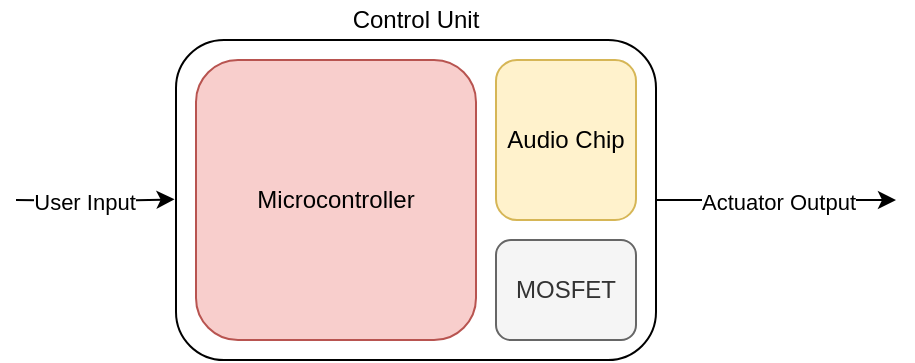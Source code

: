 <mxfile version="14.9.6" type="device"><diagram id="o79KalL_9RZbrmC2_0mq" name="Page-1"><mxGraphModel dx="629" dy="346" grid="1" gridSize="10" guides="1" tooltips="1" connect="0" arrows="1" fold="1" page="1" pageScale="1" pageWidth="850" pageHeight="1100" math="0" shadow="0"><root><mxCell id="0"/><mxCell id="1" parent="0"/><mxCell id="3fOxRgZjLIFoNbEvo204-14" style="edgeStyle=orthogonalEdgeStyle;rounded=0;orthogonalLoop=1;jettySize=auto;html=1;" edge="1" parent="1" source="3fOxRgZjLIFoNbEvo204-1"><mxGeometry relative="1" as="geometry"><mxPoint x="550" y="140" as="targetPoint"/></mxGeometry></mxCell><mxCell id="3fOxRgZjLIFoNbEvo204-15" value="Actuator Output" style="edgeLabel;html=1;align=center;verticalAlign=middle;resizable=0;points=[];" vertex="1" connectable="0" parent="3fOxRgZjLIFoNbEvo204-14"><mxGeometry x="0.175" y="-1" relative="1" as="geometry"><mxPoint x="-10" y="-1" as="offset"/></mxGeometry></mxCell><mxCell id="3fOxRgZjLIFoNbEvo204-1" value="" style="rounded=1;whiteSpace=wrap;html=1;fillColor=none;" vertex="1" parent="1"><mxGeometry x="190" y="60" width="240" height="160" as="geometry"/></mxCell><mxCell id="3fOxRgZjLIFoNbEvo204-2" value="Control Unit" style="text;html=1;strokeColor=none;fillColor=none;align=center;verticalAlign=middle;whiteSpace=wrap;rounded=0;" vertex="1" parent="1"><mxGeometry x="270" y="40" width="80" height="20" as="geometry"/></mxCell><mxCell id="3fOxRgZjLIFoNbEvo204-3" value="Microcontroller" style="rounded=1;whiteSpace=wrap;html=1;fillColor=#f8cecc;strokeColor=#b85450;" vertex="1" parent="1"><mxGeometry x="200" y="70" width="140" height="140" as="geometry"/></mxCell><mxCell id="3fOxRgZjLIFoNbEvo204-4" value="Audio Chip" style="rounded=1;whiteSpace=wrap;html=1;fillColor=#fff2cc;strokeColor=#d6b656;" vertex="1" parent="1"><mxGeometry x="350" y="70" width="70" height="80" as="geometry"/></mxCell><mxCell id="3fOxRgZjLIFoNbEvo204-6" value="MOSFET" style="rounded=1;whiteSpace=wrap;html=1;fillColor=#f5f5f5;strokeColor=#666666;fontColor=#333333;" vertex="1" parent="1"><mxGeometry x="350" y="160" width="70" height="50" as="geometry"/></mxCell><mxCell id="3fOxRgZjLIFoNbEvo204-12" style="edgeStyle=orthogonalEdgeStyle;rounded=0;orthogonalLoop=1;jettySize=auto;html=1;entryX=-0.003;entryY=0.498;entryDx=0;entryDy=0;entryPerimeter=0;" edge="1" parent="1" target="3fOxRgZjLIFoNbEvo204-1"><mxGeometry relative="1" as="geometry"><mxPoint x="110" y="140" as="sourcePoint"/></mxGeometry></mxCell><mxCell id="3fOxRgZjLIFoNbEvo204-13" value="User Input" style="edgeLabel;html=1;align=center;verticalAlign=middle;resizable=0;points=[];" vertex="1" connectable="0" parent="3fOxRgZjLIFoNbEvo204-12"><mxGeometry x="-0.15" relative="1" as="geometry"><mxPoint as="offset"/></mxGeometry></mxCell></root></mxGraphModel></diagram></mxfile>